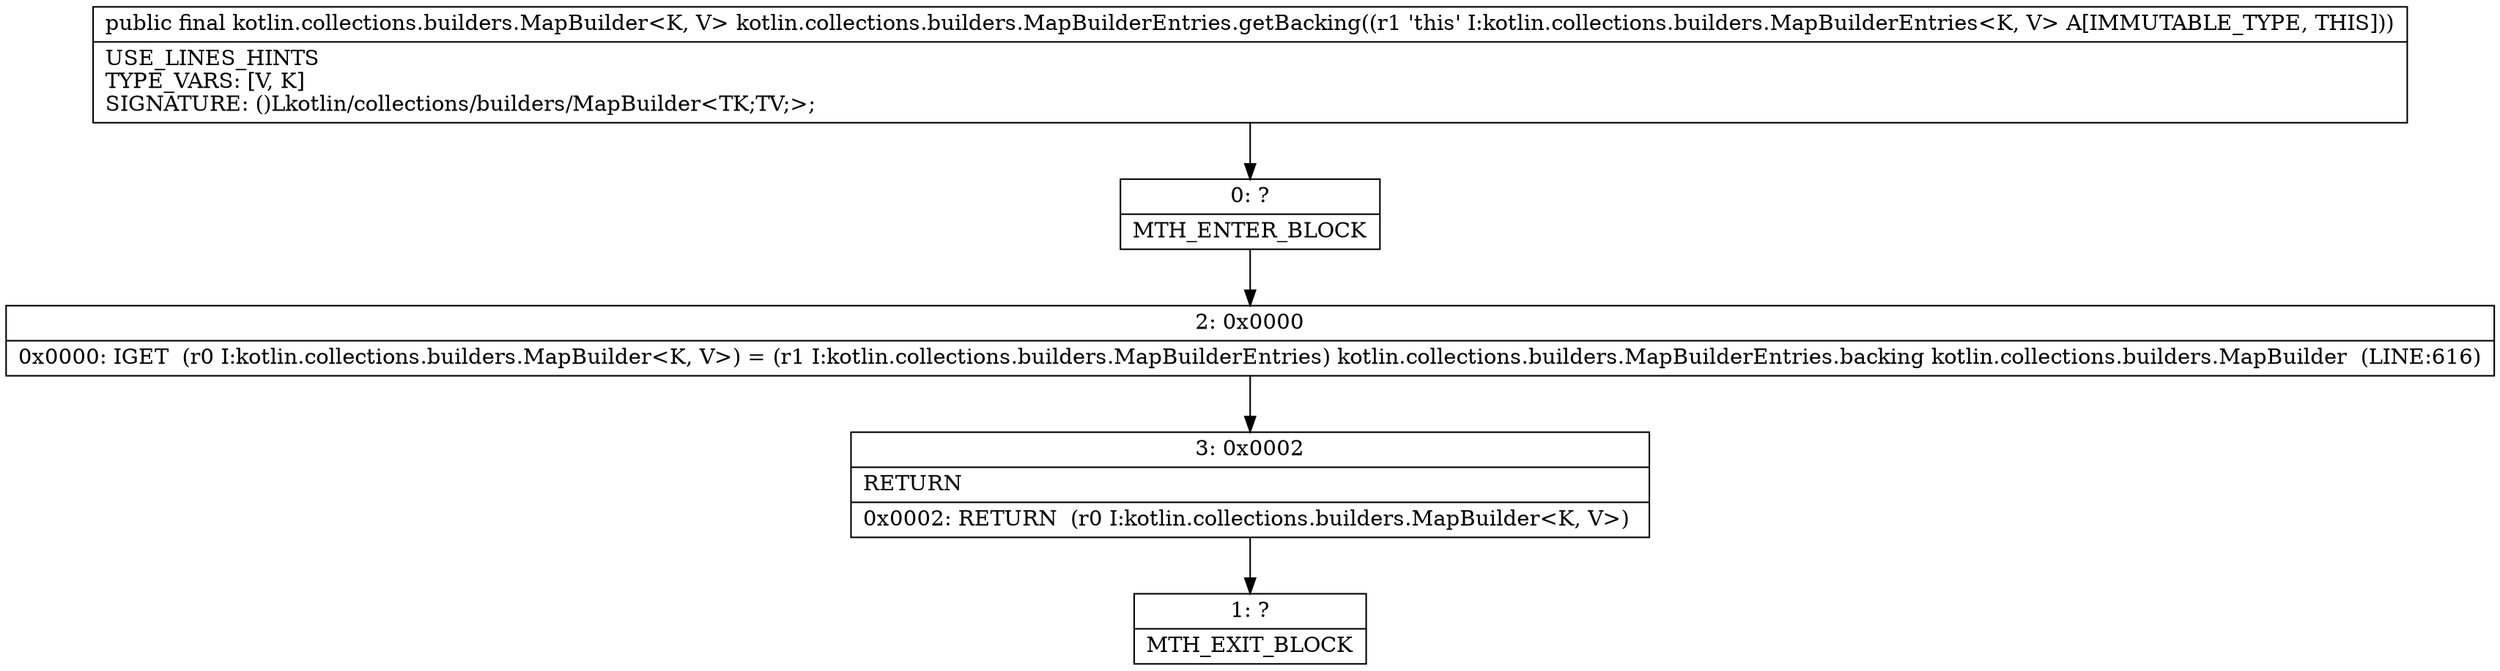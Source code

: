 digraph "CFG forkotlin.collections.builders.MapBuilderEntries.getBacking()Lkotlin\/collections\/builders\/MapBuilder;" {
Node_0 [shape=record,label="{0\:\ ?|MTH_ENTER_BLOCK\l}"];
Node_2 [shape=record,label="{2\:\ 0x0000|0x0000: IGET  (r0 I:kotlin.collections.builders.MapBuilder\<K, V\>) = (r1 I:kotlin.collections.builders.MapBuilderEntries) kotlin.collections.builders.MapBuilderEntries.backing kotlin.collections.builders.MapBuilder  (LINE:616)\l}"];
Node_3 [shape=record,label="{3\:\ 0x0002|RETURN\l|0x0002: RETURN  (r0 I:kotlin.collections.builders.MapBuilder\<K, V\>) \l}"];
Node_1 [shape=record,label="{1\:\ ?|MTH_EXIT_BLOCK\l}"];
MethodNode[shape=record,label="{public final kotlin.collections.builders.MapBuilder\<K, V\> kotlin.collections.builders.MapBuilderEntries.getBacking((r1 'this' I:kotlin.collections.builders.MapBuilderEntries\<K, V\> A[IMMUTABLE_TYPE, THIS]))  | USE_LINES_HINTS\lTYPE_VARS: [V, K]\lSIGNATURE: ()Lkotlin\/collections\/builders\/MapBuilder\<TK;TV;\>;\l}"];
MethodNode -> Node_0;Node_0 -> Node_2;
Node_2 -> Node_3;
Node_3 -> Node_1;
}

